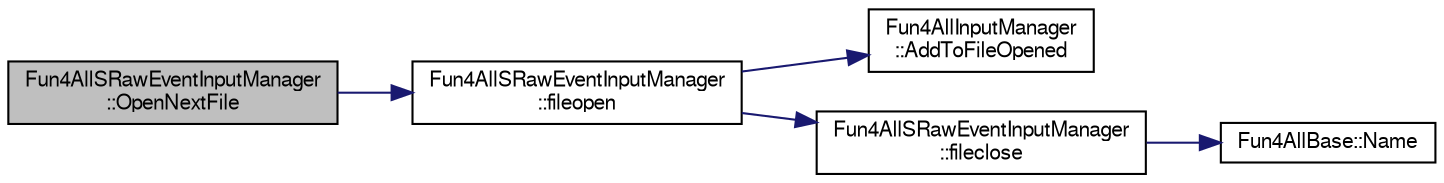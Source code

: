 digraph "Fun4AllSRawEventInputManager::OpenNextFile"
{
  bgcolor="transparent";
  edge [fontname="FreeSans",fontsize="10",labelfontname="FreeSans",labelfontsize="10"];
  node [fontname="FreeSans",fontsize="10",shape=record];
  rankdir="LR";
  Node1 [label="Fun4AllSRawEventInputManager\l::OpenNextFile",height=0.2,width=0.4,color="black", fillcolor="grey75", style="filled" fontcolor="black"];
  Node1 -> Node2 [color="midnightblue",fontsize="10",style="solid",fontname="FreeSans"];
  Node2 [label="Fun4AllSRawEventInputManager\l::fileopen",height=0.2,width=0.4,color="black",URL="$d5/dd4/classFun4AllSRawEventInputManager.html#aebaa414c57aa571e3869b12db6abe84e"];
  Node2 -> Node3 [color="midnightblue",fontsize="10",style="solid",fontname="FreeSans"];
  Node3 [label="Fun4AllInputManager\l::AddToFileOpened",height=0.2,width=0.4,color="black",URL="$d4/da9/classFun4AllInputManager.html#a98ac3fb04956625a423ef41a3909ba27"];
  Node2 -> Node4 [color="midnightblue",fontsize="10",style="solid",fontname="FreeSans"];
  Node4 [label="Fun4AllSRawEventInputManager\l::fileclose",height=0.2,width=0.4,color="black",URL="$d5/dd4/classFun4AllSRawEventInputManager.html#a7849dc28e35c3954b17106c4a82ecae6"];
  Node4 -> Node5 [color="midnightblue",fontsize="10",style="solid",fontname="FreeSans"];
  Node5 [label="Fun4AllBase::Name",height=0.2,width=0.4,color="black",URL="$d5/dec/classFun4AllBase.html#a41f9ac377743d046f590617fd6f4f0ed",tooltip="Returns the name of this module. "];
}
